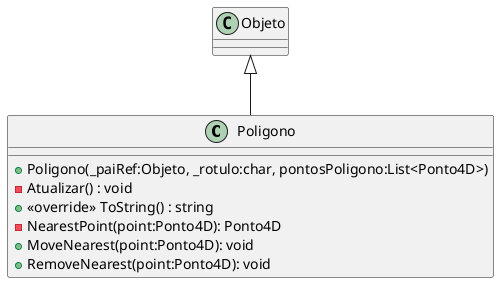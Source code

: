 @startuml Poligono
class Poligono {
    + Poligono(_paiRef:Objeto, _rotulo:char, pontosPoligono:List<Ponto4D>)
    - Atualizar() : void
    + <<override>> ToString() : string
    - NearestPoint(point:Ponto4D): Ponto4D
    + MoveNearest(point:Ponto4D): void
    + RemoveNearest(point:Ponto4D): void
}
Objeto <|-- Poligono
@enduml
